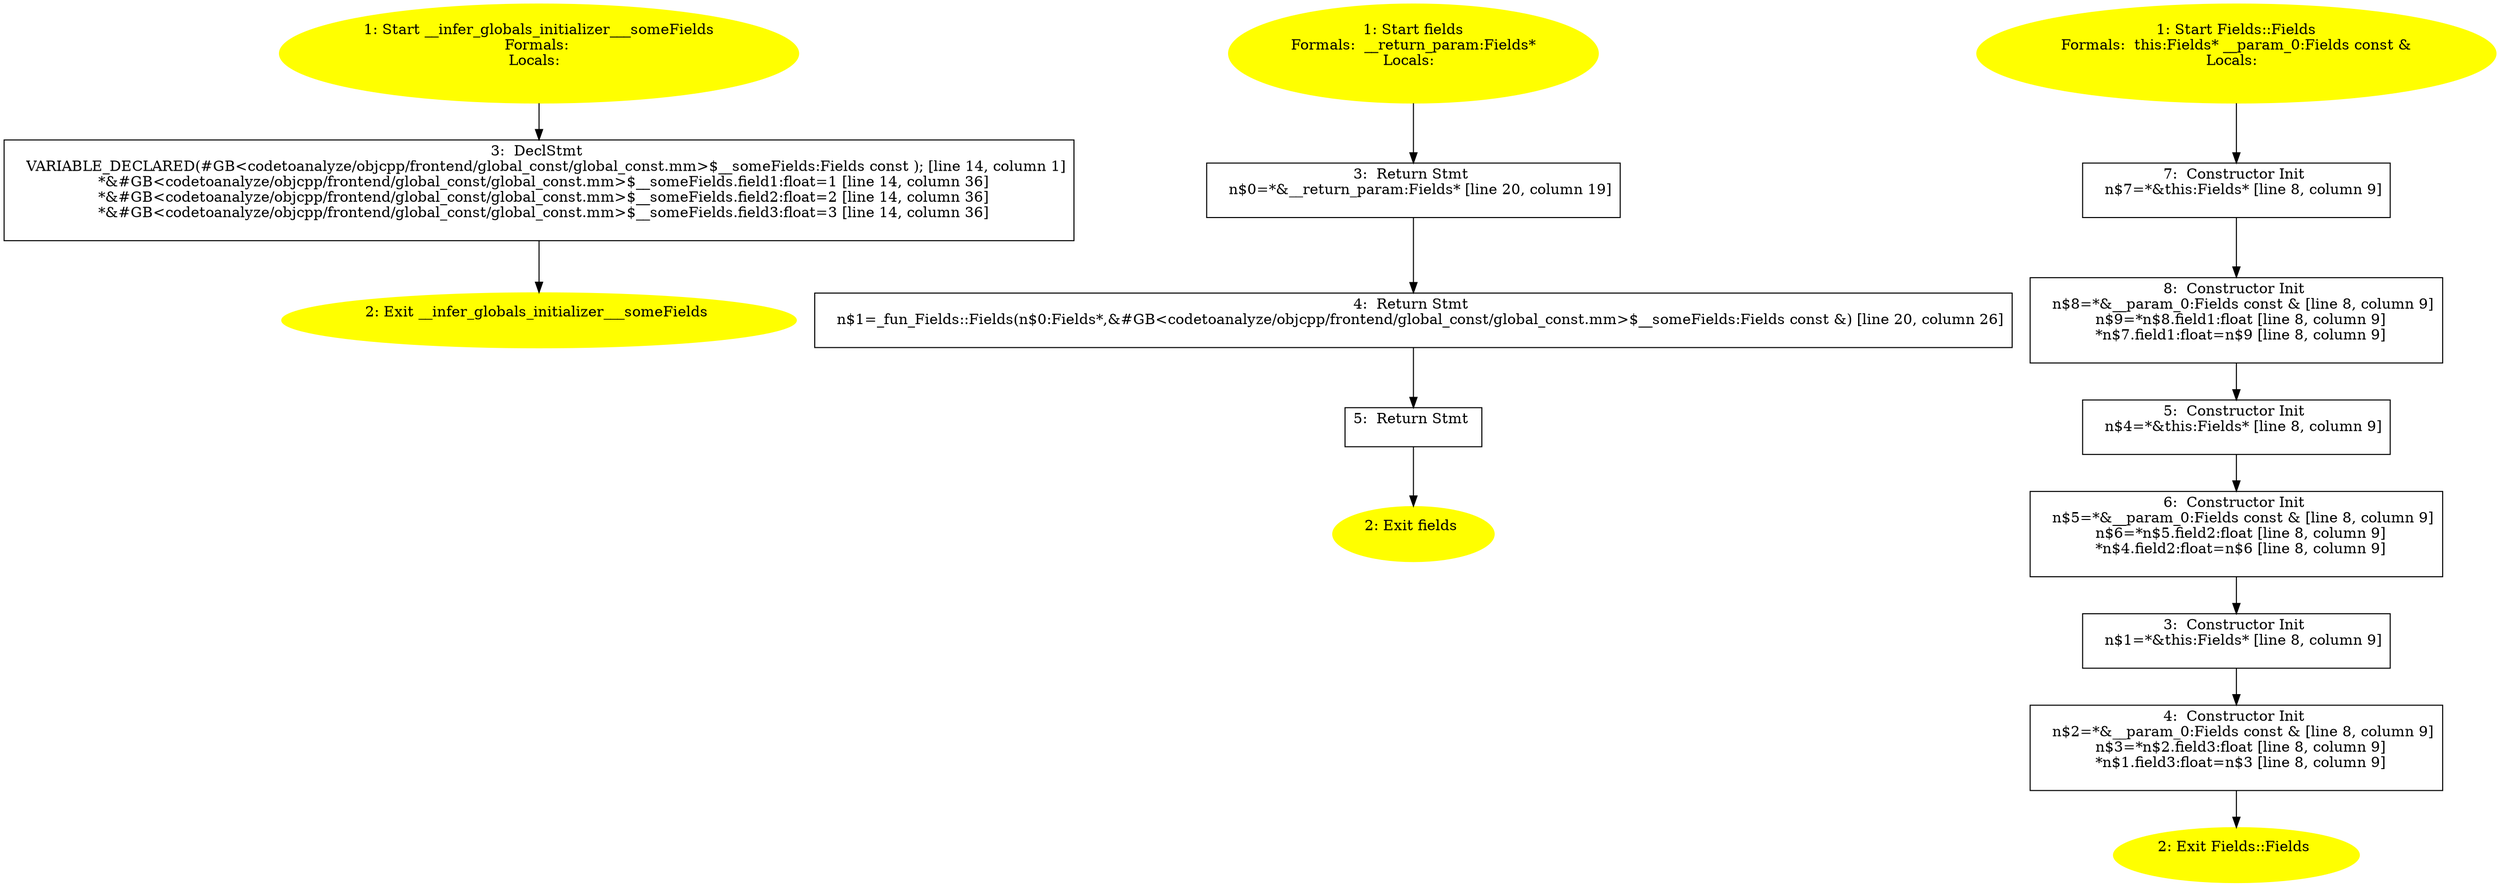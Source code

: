 /* @generated */
digraph cfg {
"__infer_globals_initializer___som.794b83eea8b5794c_1" [label="1: Start __infer_globals_initializer___someFields\nFormals: \nLocals:  \n  " color=yellow style=filled]
	

	 "__infer_globals_initializer___som.794b83eea8b5794c_1" -> "__infer_globals_initializer___som.794b83eea8b5794c_3" ;
"__infer_globals_initializer___som.794b83eea8b5794c_2" [label="2: Exit __infer_globals_initializer___someFields \n  " color=yellow style=filled]
	

"__infer_globals_initializer___som.794b83eea8b5794c_3" [label="3:  DeclStmt \n   VARIABLE_DECLARED(#GB<codetoanalyze/objcpp/frontend/global_const/global_const.mm>$__someFields:Fields const ); [line 14, column 1]\n  *&#GB<codetoanalyze/objcpp/frontend/global_const/global_const.mm>$__someFields.field1:float=1 [line 14, column 36]\n  *&#GB<codetoanalyze/objcpp/frontend/global_const/global_const.mm>$__someFields.field2:float=2 [line 14, column 36]\n  *&#GB<codetoanalyze/objcpp/frontend/global_const/global_const.mm>$__someFields.field3:float=3 [line 14, column 36]\n " shape="box"]
	

	 "__infer_globals_initializer___som.794b83eea8b5794c_3" -> "__infer_globals_initializer___som.794b83eea8b5794c_2" ;
"fields(class Fields)#303762988678.ade89225d198ce50_1" [label="1: Start fields\nFormals:  __return_param:Fields*\nLocals:  \n  " color=yellow style=filled]
	

	 "fields(class Fields)#303762988678.ade89225d198ce50_1" -> "fields(class Fields)#303762988678.ade89225d198ce50_3" ;
"fields(class Fields)#303762988678.ade89225d198ce50_2" [label="2: Exit fields \n  " color=yellow style=filled]
	

"fields(class Fields)#303762988678.ade89225d198ce50_3" [label="3:  Return Stmt \n   n$0=*&__return_param:Fields* [line 20, column 19]\n " shape="box"]
	

	 "fields(class Fields)#303762988678.ade89225d198ce50_3" -> "fields(class Fields)#303762988678.ade89225d198ce50_4" ;
"fields(class Fields)#303762988678.ade89225d198ce50_4" [label="4:  Return Stmt \n   n$1=_fun_Fields::Fields(n$0:Fields*,&#GB<codetoanalyze/objcpp/frontend/global_const/global_const.mm>$__someFields:Fields const &) [line 20, column 26]\n " shape="box"]
	

	 "fields(class Fields)#303762988678.ade89225d198ce50_4" -> "fields(class Fields)#303762988678.ade89225d198ce50_5" ;
"fields(class Fields)#303762988678.ade89225d198ce50_5" [label="5:  Return Stmt \n  " shape="box"]
	

	 "fields(class Fields)#303762988678.ade89225d198ce50_5" -> "fields(class Fields)#303762988678.ade89225d198ce50_2" ;
"Fields#Fields#{168902558046857490.9c3a33926ef53994_1" [label="1: Start Fields::Fields\nFormals:  this:Fields* __param_0:Fields const &\nLocals:  \n  " color=yellow style=filled]
	

	 "Fields#Fields#{168902558046857490.9c3a33926ef53994_1" -> "Fields#Fields#{168902558046857490.9c3a33926ef53994_7" ;
"Fields#Fields#{168902558046857490.9c3a33926ef53994_2" [label="2: Exit Fields::Fields \n  " color=yellow style=filled]
	

"Fields#Fields#{168902558046857490.9c3a33926ef53994_3" [label="3:  Constructor Init \n   n$1=*&this:Fields* [line 8, column 9]\n " shape="box"]
	

	 "Fields#Fields#{168902558046857490.9c3a33926ef53994_3" -> "Fields#Fields#{168902558046857490.9c3a33926ef53994_4" ;
"Fields#Fields#{168902558046857490.9c3a33926ef53994_4" [label="4:  Constructor Init \n   n$2=*&__param_0:Fields const & [line 8, column 9]\n  n$3=*n$2.field3:float [line 8, column 9]\n  *n$1.field3:float=n$3 [line 8, column 9]\n " shape="box"]
	

	 "Fields#Fields#{168902558046857490.9c3a33926ef53994_4" -> "Fields#Fields#{168902558046857490.9c3a33926ef53994_2" ;
"Fields#Fields#{168902558046857490.9c3a33926ef53994_5" [label="5:  Constructor Init \n   n$4=*&this:Fields* [line 8, column 9]\n " shape="box"]
	

	 "Fields#Fields#{168902558046857490.9c3a33926ef53994_5" -> "Fields#Fields#{168902558046857490.9c3a33926ef53994_6" ;
"Fields#Fields#{168902558046857490.9c3a33926ef53994_6" [label="6:  Constructor Init \n   n$5=*&__param_0:Fields const & [line 8, column 9]\n  n$6=*n$5.field2:float [line 8, column 9]\n  *n$4.field2:float=n$6 [line 8, column 9]\n " shape="box"]
	

	 "Fields#Fields#{168902558046857490.9c3a33926ef53994_6" -> "Fields#Fields#{168902558046857490.9c3a33926ef53994_3" ;
"Fields#Fields#{168902558046857490.9c3a33926ef53994_7" [label="7:  Constructor Init \n   n$7=*&this:Fields* [line 8, column 9]\n " shape="box"]
	

	 "Fields#Fields#{168902558046857490.9c3a33926ef53994_7" -> "Fields#Fields#{168902558046857490.9c3a33926ef53994_8" ;
"Fields#Fields#{168902558046857490.9c3a33926ef53994_8" [label="8:  Constructor Init \n   n$8=*&__param_0:Fields const & [line 8, column 9]\n  n$9=*n$8.field1:float [line 8, column 9]\n  *n$7.field1:float=n$9 [line 8, column 9]\n " shape="box"]
	

	 "Fields#Fields#{168902558046857490.9c3a33926ef53994_8" -> "Fields#Fields#{168902558046857490.9c3a33926ef53994_5" ;
}
